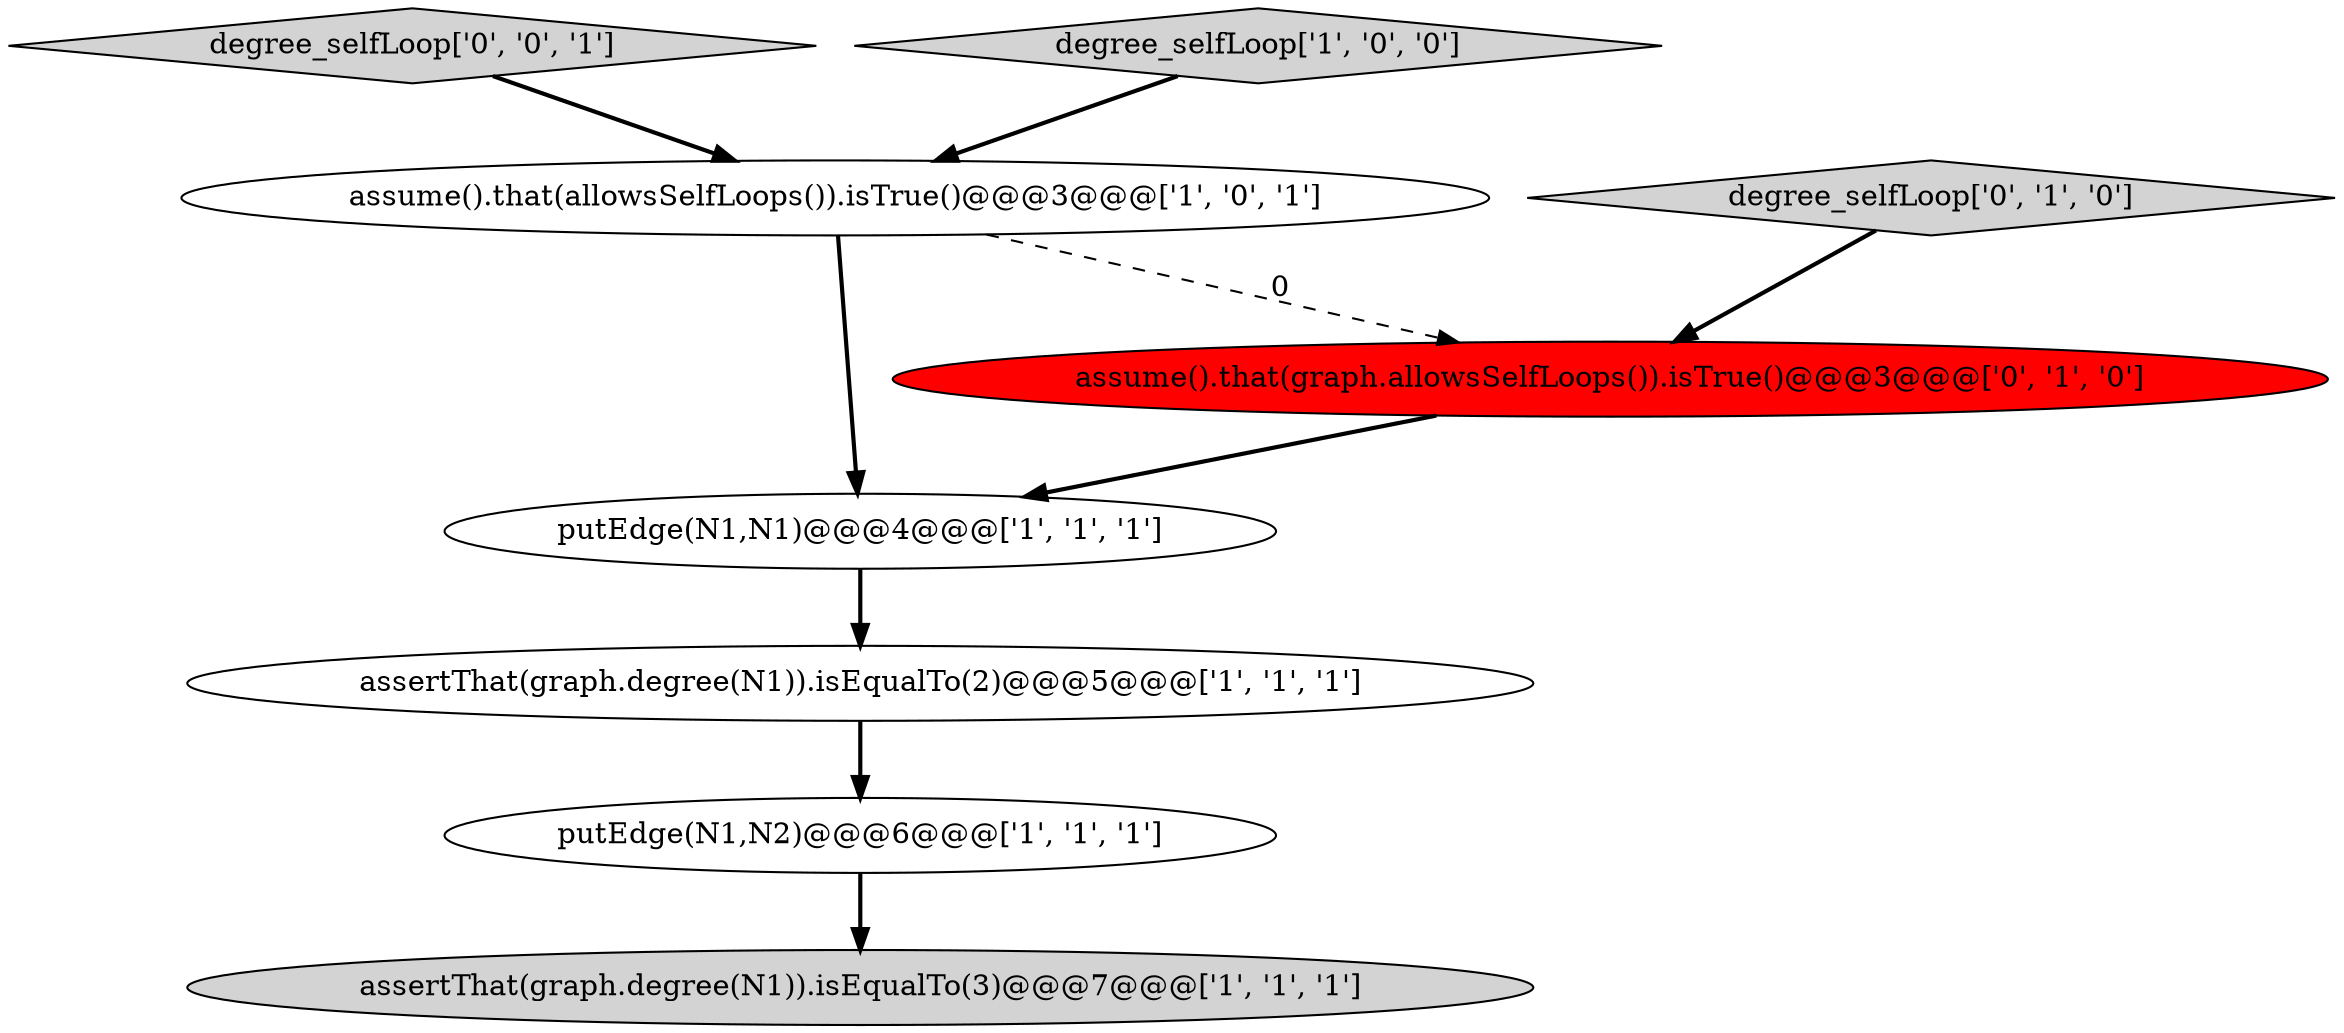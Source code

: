 digraph {
6 [style = filled, label = "assume().that(graph.allowsSelfLoops()).isTrue()@@@3@@@['0', '1', '0']", fillcolor = red, shape = ellipse image = "AAA1AAABBB2BBB"];
5 [style = filled, label = "putEdge(N1,N1)@@@4@@@['1', '1', '1']", fillcolor = white, shape = ellipse image = "AAA0AAABBB1BBB"];
7 [style = filled, label = "degree_selfLoop['0', '1', '0']", fillcolor = lightgray, shape = diamond image = "AAA0AAABBB2BBB"];
8 [style = filled, label = "degree_selfLoop['0', '0', '1']", fillcolor = lightgray, shape = diamond image = "AAA0AAABBB3BBB"];
4 [style = filled, label = "assume().that(allowsSelfLoops()).isTrue()@@@3@@@['1', '0', '1']", fillcolor = white, shape = ellipse image = "AAA0AAABBB1BBB"];
2 [style = filled, label = "assertThat(graph.degree(N1)).isEqualTo(3)@@@7@@@['1', '1', '1']", fillcolor = lightgray, shape = ellipse image = "AAA0AAABBB1BBB"];
1 [style = filled, label = "assertThat(graph.degree(N1)).isEqualTo(2)@@@5@@@['1', '1', '1']", fillcolor = white, shape = ellipse image = "AAA0AAABBB1BBB"];
0 [style = filled, label = "putEdge(N1,N2)@@@6@@@['1', '1', '1']", fillcolor = white, shape = ellipse image = "AAA0AAABBB1BBB"];
3 [style = filled, label = "degree_selfLoop['1', '0', '0']", fillcolor = lightgray, shape = diamond image = "AAA0AAABBB1BBB"];
5->1 [style = bold, label=""];
6->5 [style = bold, label=""];
1->0 [style = bold, label=""];
8->4 [style = bold, label=""];
4->6 [style = dashed, label="0"];
4->5 [style = bold, label=""];
3->4 [style = bold, label=""];
7->6 [style = bold, label=""];
0->2 [style = bold, label=""];
}
